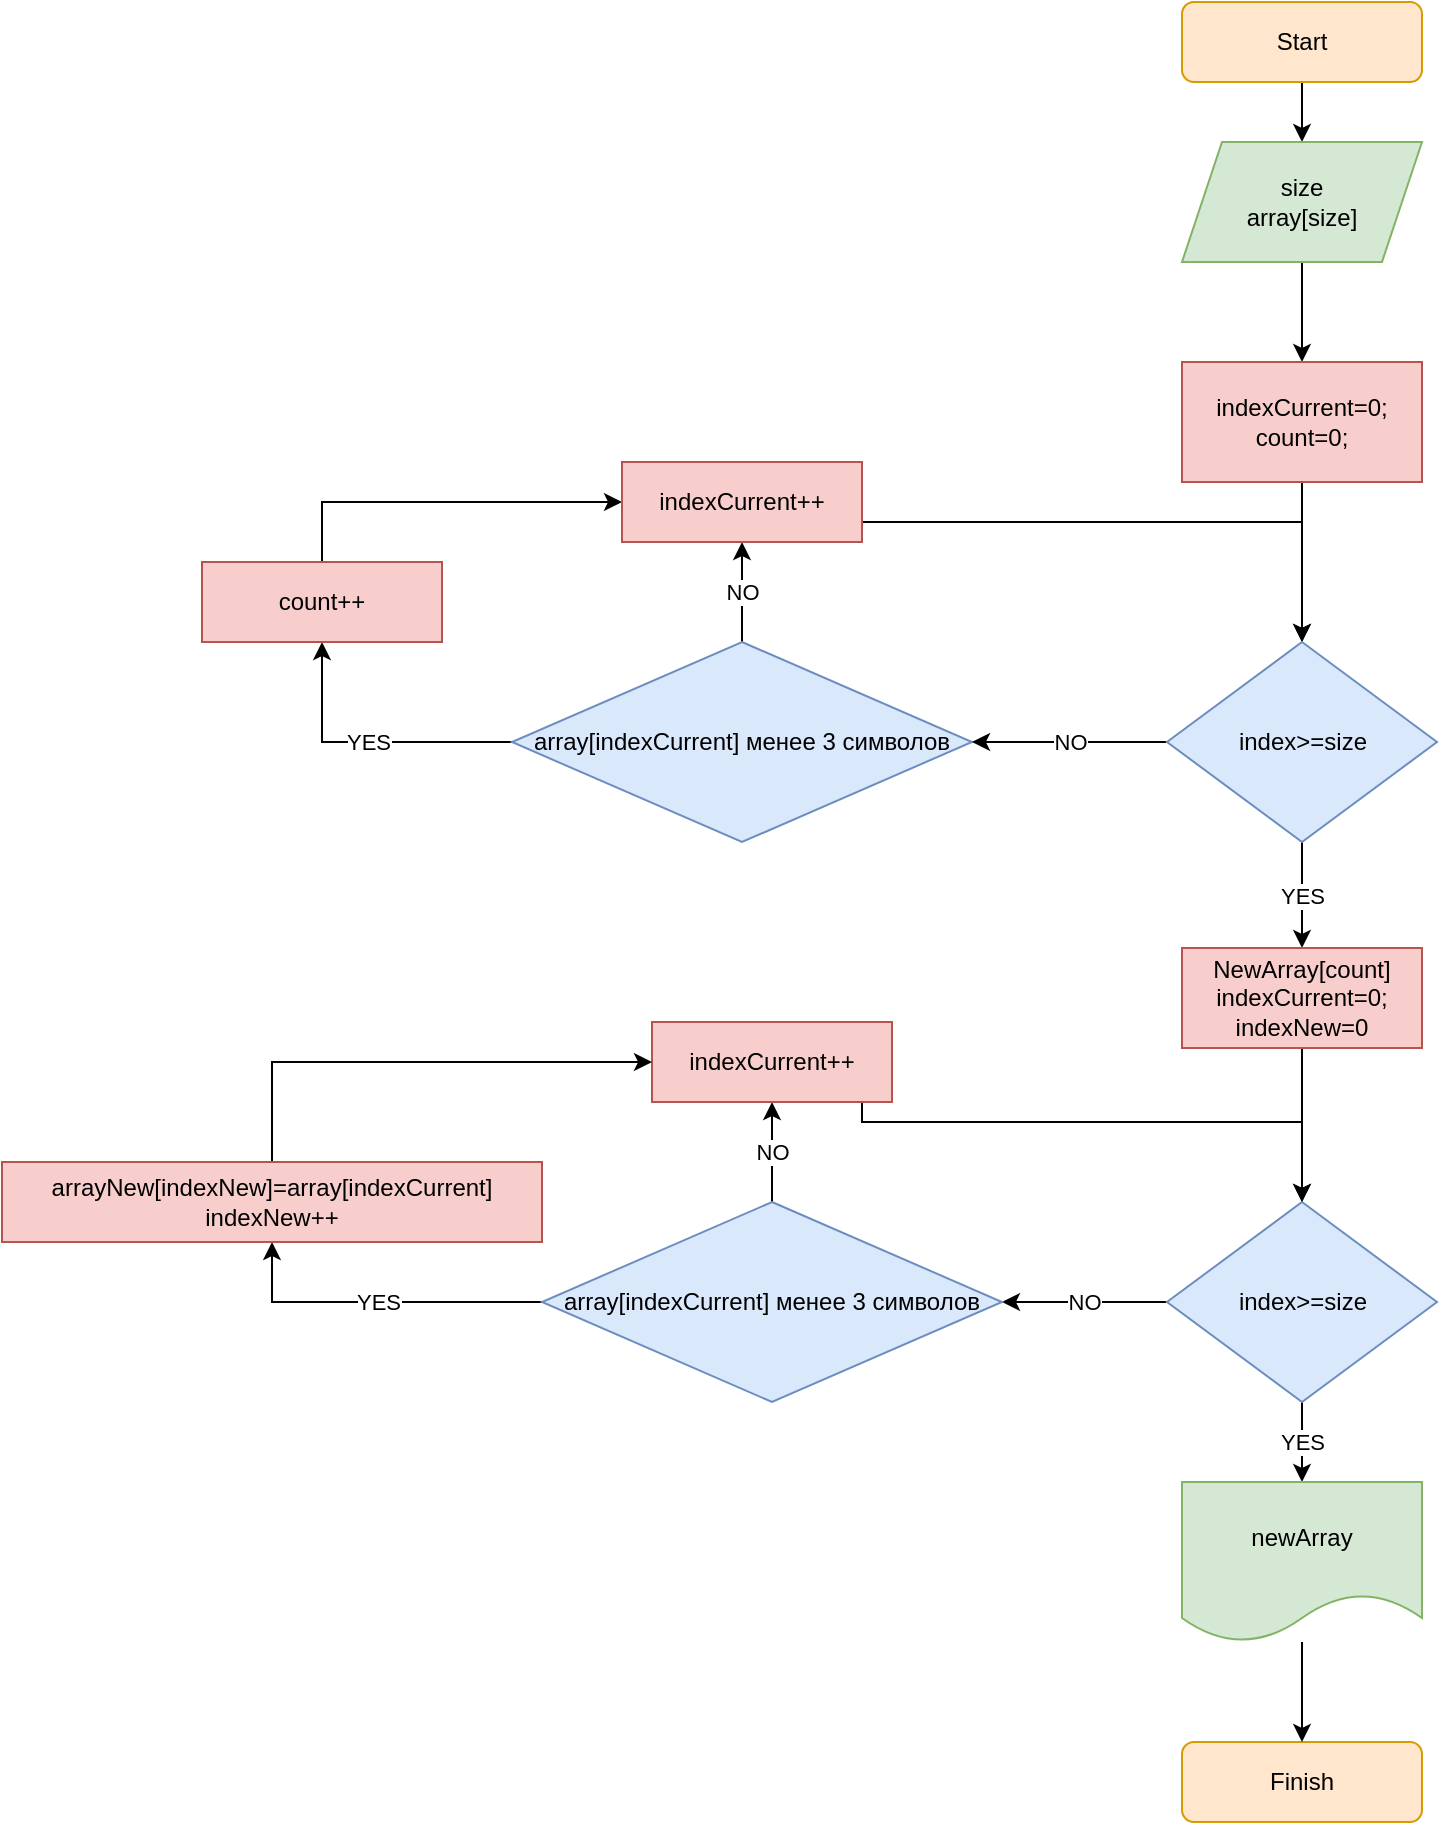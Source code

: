 <mxfile version="20.6.0" type="device"><diagram id="C5RBs43oDa-KdzZeNtuy" name="Page-1"><mxGraphModel dx="2324" dy="836" grid="1" gridSize="10" guides="1" tooltips="1" connect="1" arrows="1" fold="1" page="1" pageScale="1" pageWidth="827" pageHeight="1169" math="0" shadow="0"><root><mxCell id="WIyWlLk6GJQsqaUBKTNV-0"/><mxCell id="WIyWlLk6GJQsqaUBKTNV-1" parent="WIyWlLk6GJQsqaUBKTNV-0"/><mxCell id="9IquQj7mL6ogTC1Luo8r-4" style="edgeStyle=orthogonalEdgeStyle;rounded=0;orthogonalLoop=1;jettySize=auto;html=1;exitX=0.5;exitY=1;exitDx=0;exitDy=0;" edge="1" parent="WIyWlLk6GJQsqaUBKTNV-1" source="WIyWlLk6GJQsqaUBKTNV-3" target="9IquQj7mL6ogTC1Luo8r-0"><mxGeometry relative="1" as="geometry"/></mxCell><mxCell id="WIyWlLk6GJQsqaUBKTNV-3" value="Start" style="rounded=1;whiteSpace=wrap;html=1;fontSize=12;glass=0;strokeWidth=1;shadow=0;fillColor=#ffe6cc;strokeColor=#d79b00;" parent="WIyWlLk6GJQsqaUBKTNV-1" vertex="1"><mxGeometry x="-200" y="90" width="120" height="40" as="geometry"/></mxCell><mxCell id="WIyWlLk6GJQsqaUBKTNV-11" value="Finish" style="rounded=1;whiteSpace=wrap;html=1;fontSize=12;glass=0;strokeWidth=1;shadow=0;fillColor=#ffe6cc;strokeColor=#d79b00;" parent="WIyWlLk6GJQsqaUBKTNV-1" vertex="1"><mxGeometry x="-200" y="960" width="120" height="40" as="geometry"/></mxCell><mxCell id="9IquQj7mL6ogTC1Luo8r-3" style="edgeStyle=orthogonalEdgeStyle;rounded=0;orthogonalLoop=1;jettySize=auto;html=1;exitX=0.5;exitY=1;exitDx=0;exitDy=0;" edge="1" parent="WIyWlLk6GJQsqaUBKTNV-1" source="9IquQj7mL6ogTC1Luo8r-0" target="9IquQj7mL6ogTC1Luo8r-1"><mxGeometry relative="1" as="geometry"/></mxCell><mxCell id="9IquQj7mL6ogTC1Luo8r-0" value="size&lt;br&gt;array[size]" style="shape=parallelogram;perimeter=parallelogramPerimeter;whiteSpace=wrap;html=1;fixedSize=1;fillColor=#d5e8d4;strokeColor=#82b366;" vertex="1" parent="WIyWlLk6GJQsqaUBKTNV-1"><mxGeometry x="-200" y="160" width="120" height="60" as="geometry"/></mxCell><mxCell id="9IquQj7mL6ogTC1Luo8r-17" value="" style="edgeStyle=orthogonalEdgeStyle;rounded=0;orthogonalLoop=1;jettySize=auto;html=1;" edge="1" parent="WIyWlLk6GJQsqaUBKTNV-1" source="9IquQj7mL6ogTC1Luo8r-1" target="9IquQj7mL6ogTC1Luo8r-14"><mxGeometry relative="1" as="geometry"/></mxCell><mxCell id="9IquQj7mL6ogTC1Luo8r-1" value="indexCurrent=0;&lt;br&gt;count=0;" style="rounded=0;whiteSpace=wrap;html=1;fillColor=#f8cecc;strokeColor=#b85450;" vertex="1" parent="WIyWlLk6GJQsqaUBKTNV-1"><mxGeometry x="-200" y="270" width="120" height="60" as="geometry"/></mxCell><mxCell id="9IquQj7mL6ogTC1Luo8r-8" value="YES" style="edgeStyle=orthogonalEdgeStyle;rounded=0;orthogonalLoop=1;jettySize=auto;html=1;entryX=0.5;entryY=1;entryDx=0;entryDy=0;" edge="1" parent="WIyWlLk6GJQsqaUBKTNV-1" source="9IquQj7mL6ogTC1Luo8r-5" target="9IquQj7mL6ogTC1Luo8r-6"><mxGeometry relative="1" as="geometry"/></mxCell><mxCell id="9IquQj7mL6ogTC1Luo8r-10" value="NO" style="edgeStyle=orthogonalEdgeStyle;rounded=0;orthogonalLoop=1;jettySize=auto;html=1;" edge="1" parent="WIyWlLk6GJQsqaUBKTNV-1" source="9IquQj7mL6ogTC1Luo8r-5" target="9IquQj7mL6ogTC1Luo8r-9"><mxGeometry relative="1" as="geometry"/></mxCell><mxCell id="9IquQj7mL6ogTC1Luo8r-5" value="array[indexCurrent] менее 3 символов" style="rhombus;whiteSpace=wrap;html=1;fillColor=#dae8fc;strokeColor=#6c8ebf;" vertex="1" parent="WIyWlLk6GJQsqaUBKTNV-1"><mxGeometry x="-535" y="410" width="230" height="100" as="geometry"/></mxCell><mxCell id="9IquQj7mL6ogTC1Luo8r-18" style="edgeStyle=orthogonalEdgeStyle;rounded=0;orthogonalLoop=1;jettySize=auto;html=1;exitX=0.5;exitY=0;exitDx=0;exitDy=0;entryX=0;entryY=0.5;entryDx=0;entryDy=0;" edge="1" parent="WIyWlLk6GJQsqaUBKTNV-1" source="9IquQj7mL6ogTC1Luo8r-6" target="9IquQj7mL6ogTC1Luo8r-9"><mxGeometry relative="1" as="geometry"><Array as="points"><mxPoint x="-630" y="340"/></Array></mxGeometry></mxCell><mxCell id="9IquQj7mL6ogTC1Luo8r-6" value="count++" style="rounded=0;whiteSpace=wrap;html=1;fillColor=#f8cecc;strokeColor=#b85450;" vertex="1" parent="WIyWlLk6GJQsqaUBKTNV-1"><mxGeometry x="-690" y="370" width="120" height="40" as="geometry"/></mxCell><mxCell id="9IquQj7mL6ogTC1Luo8r-11" style="edgeStyle=orthogonalEdgeStyle;rounded=0;orthogonalLoop=1;jettySize=auto;html=1;exitX=1;exitY=0.75;exitDx=0;exitDy=0;entryX=0.5;entryY=0;entryDx=0;entryDy=0;" edge="1" parent="WIyWlLk6GJQsqaUBKTNV-1" source="9IquQj7mL6ogTC1Luo8r-9" target="9IquQj7mL6ogTC1Luo8r-14"><mxGeometry relative="1" as="geometry"><mxPoint x="10" y="390" as="targetPoint"/><Array as="points"><mxPoint x="-140" y="350"/></Array></mxGeometry></mxCell><mxCell id="9IquQj7mL6ogTC1Luo8r-9" value="indexCurrent++" style="rounded=0;whiteSpace=wrap;html=1;fillColor=#f8cecc;strokeColor=#b85450;" vertex="1" parent="WIyWlLk6GJQsqaUBKTNV-1"><mxGeometry x="-480" y="320" width="120" height="40" as="geometry"/></mxCell><mxCell id="9IquQj7mL6ogTC1Luo8r-15" value="NO" style="edgeStyle=orthogonalEdgeStyle;rounded=0;orthogonalLoop=1;jettySize=auto;html=1;" edge="1" parent="WIyWlLk6GJQsqaUBKTNV-1" source="9IquQj7mL6ogTC1Luo8r-14" target="9IquQj7mL6ogTC1Luo8r-5"><mxGeometry relative="1" as="geometry"/></mxCell><mxCell id="9IquQj7mL6ogTC1Luo8r-28" value="YES" style="edgeStyle=orthogonalEdgeStyle;rounded=0;orthogonalLoop=1;jettySize=auto;html=1;exitX=0.5;exitY=1;exitDx=0;exitDy=0;" edge="1" parent="WIyWlLk6GJQsqaUBKTNV-1" source="9IquQj7mL6ogTC1Luo8r-14" target="9IquQj7mL6ogTC1Luo8r-19"><mxGeometry relative="1" as="geometry"><Array as="points"><mxPoint x="-140" y="570"/><mxPoint x="-140" y="570"/></Array></mxGeometry></mxCell><mxCell id="9IquQj7mL6ogTC1Luo8r-14" value="index&amp;gt;=size" style="rhombus;whiteSpace=wrap;html=1;fillColor=#dae8fc;strokeColor=#6c8ebf;" vertex="1" parent="WIyWlLk6GJQsqaUBKTNV-1"><mxGeometry x="-207.5" y="410" width="135" height="100" as="geometry"/></mxCell><mxCell id="9IquQj7mL6ogTC1Luo8r-27" value="" style="edgeStyle=orthogonalEdgeStyle;rounded=0;orthogonalLoop=1;jettySize=auto;html=1;" edge="1" parent="WIyWlLk6GJQsqaUBKTNV-1" source="9IquQj7mL6ogTC1Luo8r-19" target="9IquQj7mL6ogTC1Luo8r-25"><mxGeometry relative="1" as="geometry"/></mxCell><mxCell id="9IquQj7mL6ogTC1Luo8r-19" value="NewArray[count]&lt;br&gt;indexCurrent=0;&lt;br&gt;indexNew=0" style="rounded=0;whiteSpace=wrap;html=1;fillColor=#f8cecc;strokeColor=#b85450;" vertex="1" parent="WIyWlLk6GJQsqaUBKTNV-1"><mxGeometry x="-200" y="563" width="120" height="50" as="geometry"/></mxCell><mxCell id="9IquQj7mL6ogTC1Luo8r-33" value="NO" style="edgeStyle=orthogonalEdgeStyle;rounded=0;orthogonalLoop=1;jettySize=auto;html=1;" edge="1" parent="WIyWlLk6GJQsqaUBKTNV-1" source="9IquQj7mL6ogTC1Luo8r-25" target="9IquQj7mL6ogTC1Luo8r-29"><mxGeometry relative="1" as="geometry"/></mxCell><mxCell id="9IquQj7mL6ogTC1Luo8r-36" value="YES" style="edgeStyle=orthogonalEdgeStyle;rounded=0;orthogonalLoop=1;jettySize=auto;html=1;" edge="1" parent="WIyWlLk6GJQsqaUBKTNV-1" source="9IquQj7mL6ogTC1Luo8r-25" target="9IquQj7mL6ogTC1Luo8r-34"><mxGeometry relative="1" as="geometry"/></mxCell><mxCell id="9IquQj7mL6ogTC1Luo8r-25" value="index&amp;gt;=size" style="rhombus;whiteSpace=wrap;html=1;fillColor=#dae8fc;strokeColor=#6c8ebf;" vertex="1" parent="WIyWlLk6GJQsqaUBKTNV-1"><mxGeometry x="-207.5" y="690" width="135" height="100" as="geometry"/></mxCell><mxCell id="9IquQj7mL6ogTC1Luo8r-31" value="NO" style="edgeStyle=orthogonalEdgeStyle;rounded=0;orthogonalLoop=1;jettySize=auto;html=1;" edge="1" parent="WIyWlLk6GJQsqaUBKTNV-1" source="9IquQj7mL6ogTC1Luo8r-29" target="9IquQj7mL6ogTC1Luo8r-30"><mxGeometry relative="1" as="geometry"/></mxCell><mxCell id="9IquQj7mL6ogTC1Luo8r-40" value="YES" style="edgeStyle=orthogonalEdgeStyle;rounded=0;orthogonalLoop=1;jettySize=auto;html=1;exitX=0;exitY=0.5;exitDx=0;exitDy=0;entryX=0.5;entryY=1;entryDx=0;entryDy=0;" edge="1" parent="WIyWlLk6GJQsqaUBKTNV-1" source="9IquQj7mL6ogTC1Luo8r-29" target="9IquQj7mL6ogTC1Luo8r-37"><mxGeometry relative="1" as="geometry"/></mxCell><mxCell id="9IquQj7mL6ogTC1Luo8r-29" value="array[indexCurrent] менее 3 символов" style="rhombus;whiteSpace=wrap;html=1;fillColor=#dae8fc;strokeColor=#6c8ebf;" vertex="1" parent="WIyWlLk6GJQsqaUBKTNV-1"><mxGeometry x="-520" y="690" width="230" height="100" as="geometry"/></mxCell><mxCell id="9IquQj7mL6ogTC1Luo8r-32" style="edgeStyle=orthogonalEdgeStyle;rounded=0;orthogonalLoop=1;jettySize=auto;html=1;exitX=1;exitY=0.5;exitDx=0;exitDy=0;entryX=0.5;entryY=0;entryDx=0;entryDy=0;" edge="1" parent="WIyWlLk6GJQsqaUBKTNV-1" source="9IquQj7mL6ogTC1Luo8r-30" target="9IquQj7mL6ogTC1Luo8r-25"><mxGeometry relative="1" as="geometry"><mxPoint x="-140" y="650" as="targetPoint"/><Array as="points"><mxPoint x="-360" y="650"/><mxPoint x="-140" y="650"/></Array></mxGeometry></mxCell><mxCell id="9IquQj7mL6ogTC1Luo8r-30" value="indexCurrent++" style="rounded=0;whiteSpace=wrap;html=1;fillColor=#f8cecc;strokeColor=#b85450;" vertex="1" parent="WIyWlLk6GJQsqaUBKTNV-1"><mxGeometry x="-465" y="600" width="120" height="40" as="geometry"/></mxCell><mxCell id="9IquQj7mL6ogTC1Luo8r-35" value="" style="edgeStyle=orthogonalEdgeStyle;rounded=0;orthogonalLoop=1;jettySize=auto;html=1;" edge="1" parent="WIyWlLk6GJQsqaUBKTNV-1" source="9IquQj7mL6ogTC1Luo8r-34" target="WIyWlLk6GJQsqaUBKTNV-11"><mxGeometry relative="1" as="geometry"/></mxCell><mxCell id="9IquQj7mL6ogTC1Luo8r-34" value="newArray" style="shape=document;whiteSpace=wrap;html=1;boundedLbl=1;fillColor=#d5e8d4;strokeColor=#82b366;" vertex="1" parent="WIyWlLk6GJQsqaUBKTNV-1"><mxGeometry x="-200" y="830" width="120" height="80" as="geometry"/></mxCell><mxCell id="9IquQj7mL6ogTC1Luo8r-39" value="" style="edgeStyle=orthogonalEdgeStyle;rounded=0;orthogonalLoop=1;jettySize=auto;html=1;exitX=0.5;exitY=0;exitDx=0;exitDy=0;entryX=0;entryY=0.5;entryDx=0;entryDy=0;" edge="1" parent="WIyWlLk6GJQsqaUBKTNV-1" source="9IquQj7mL6ogTC1Luo8r-37" target="9IquQj7mL6ogTC1Luo8r-30"><mxGeometry relative="1" as="geometry"/></mxCell><mxCell id="9IquQj7mL6ogTC1Luo8r-37" value="arrayNew[indexNew]=array[indexCurrent]&lt;br&gt;indexNew++" style="rounded=0;whiteSpace=wrap;html=1;fillColor=#f8cecc;strokeColor=#b85450;" vertex="1" parent="WIyWlLk6GJQsqaUBKTNV-1"><mxGeometry x="-790" y="670" width="270" height="40" as="geometry"/></mxCell></root></mxGraphModel></diagram></mxfile>